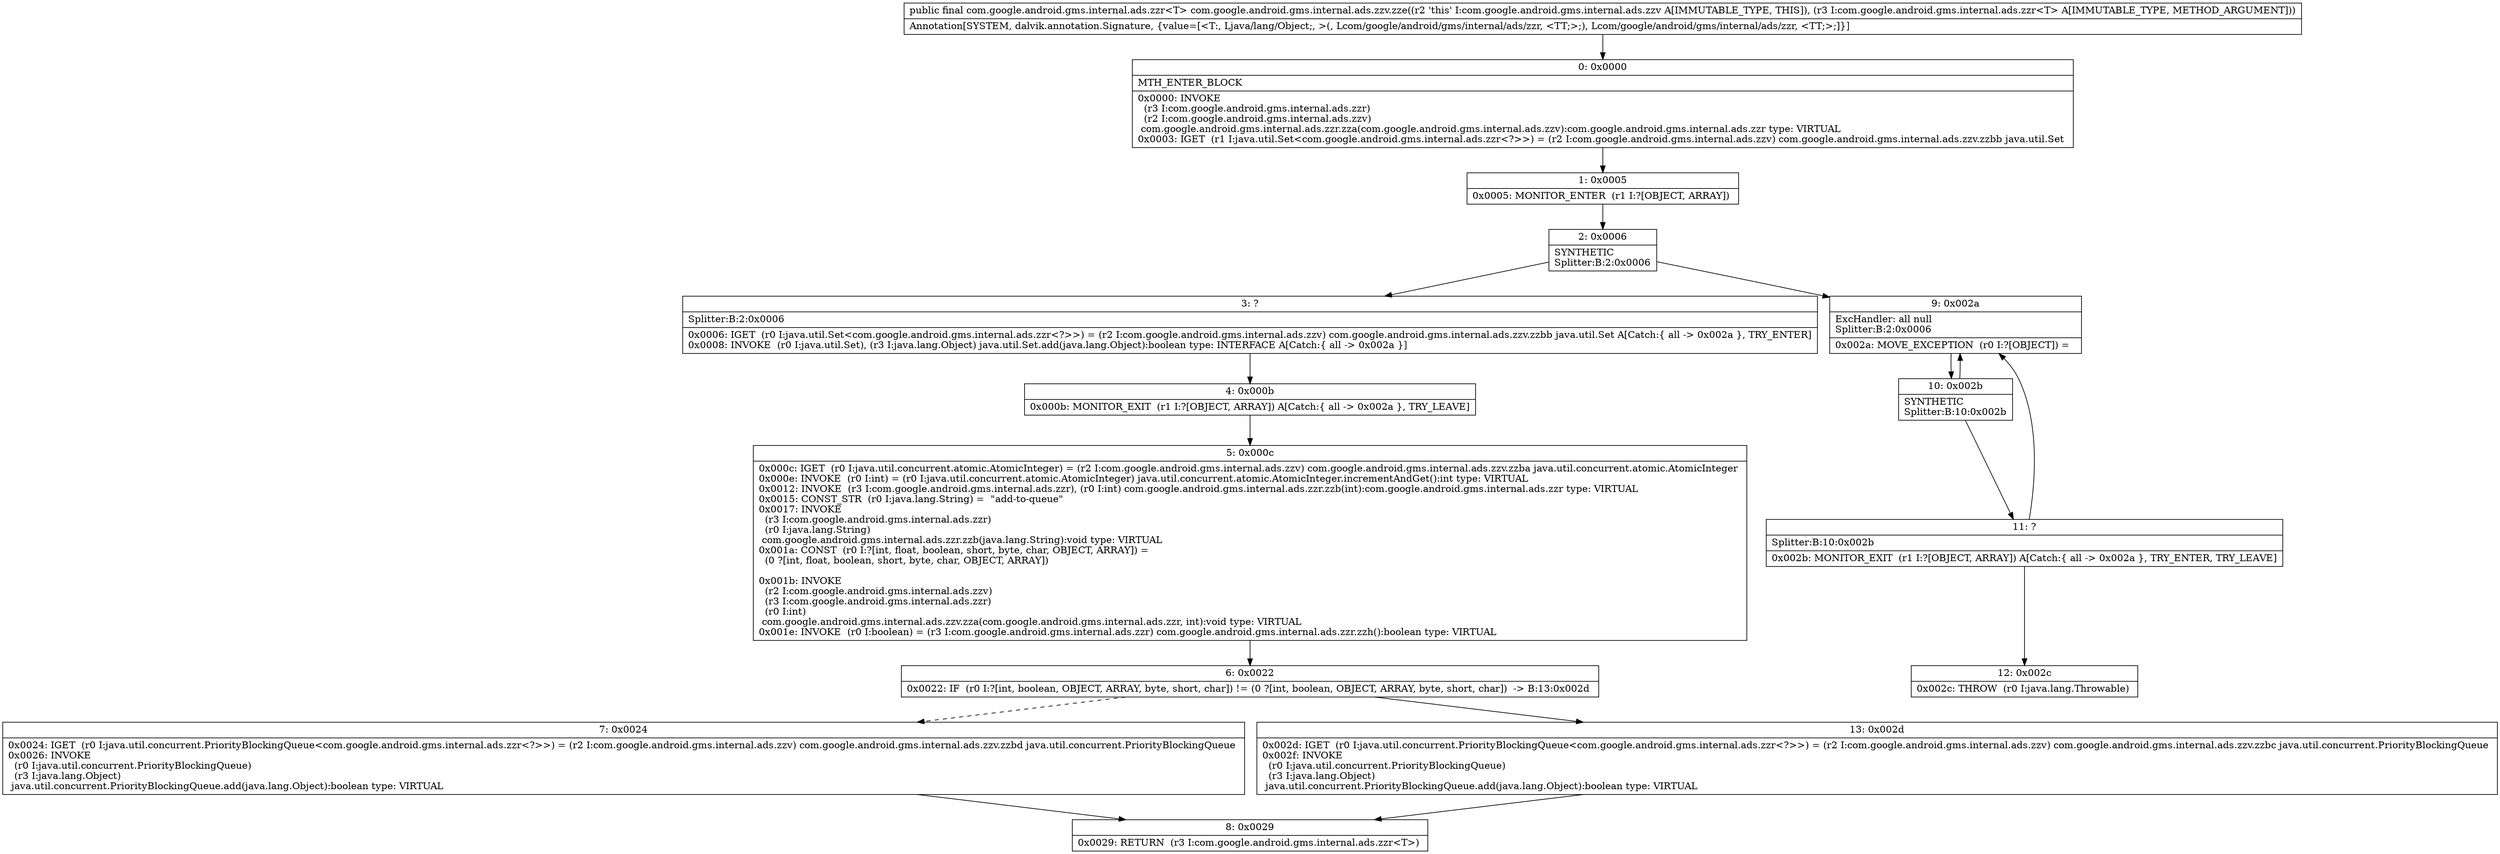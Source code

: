digraph "CFG forcom.google.android.gms.internal.ads.zzv.zze(Lcom\/google\/android\/gms\/internal\/ads\/zzr;)Lcom\/google\/android\/gms\/internal\/ads\/zzr;" {
Node_0 [shape=record,label="{0\:\ 0x0000|MTH_ENTER_BLOCK\l|0x0000: INVOKE  \l  (r3 I:com.google.android.gms.internal.ads.zzr)\l  (r2 I:com.google.android.gms.internal.ads.zzv)\l com.google.android.gms.internal.ads.zzr.zza(com.google.android.gms.internal.ads.zzv):com.google.android.gms.internal.ads.zzr type: VIRTUAL \l0x0003: IGET  (r1 I:java.util.Set\<com.google.android.gms.internal.ads.zzr\<?\>\>) = (r2 I:com.google.android.gms.internal.ads.zzv) com.google.android.gms.internal.ads.zzv.zzbb java.util.Set \l}"];
Node_1 [shape=record,label="{1\:\ 0x0005|0x0005: MONITOR_ENTER  (r1 I:?[OBJECT, ARRAY]) \l}"];
Node_2 [shape=record,label="{2\:\ 0x0006|SYNTHETIC\lSplitter:B:2:0x0006\l}"];
Node_3 [shape=record,label="{3\:\ ?|Splitter:B:2:0x0006\l|0x0006: IGET  (r0 I:java.util.Set\<com.google.android.gms.internal.ads.zzr\<?\>\>) = (r2 I:com.google.android.gms.internal.ads.zzv) com.google.android.gms.internal.ads.zzv.zzbb java.util.Set A[Catch:\{ all \-\> 0x002a \}, TRY_ENTER]\l0x0008: INVOKE  (r0 I:java.util.Set), (r3 I:java.lang.Object) java.util.Set.add(java.lang.Object):boolean type: INTERFACE A[Catch:\{ all \-\> 0x002a \}]\l}"];
Node_4 [shape=record,label="{4\:\ 0x000b|0x000b: MONITOR_EXIT  (r1 I:?[OBJECT, ARRAY]) A[Catch:\{ all \-\> 0x002a \}, TRY_LEAVE]\l}"];
Node_5 [shape=record,label="{5\:\ 0x000c|0x000c: IGET  (r0 I:java.util.concurrent.atomic.AtomicInteger) = (r2 I:com.google.android.gms.internal.ads.zzv) com.google.android.gms.internal.ads.zzv.zzba java.util.concurrent.atomic.AtomicInteger \l0x000e: INVOKE  (r0 I:int) = (r0 I:java.util.concurrent.atomic.AtomicInteger) java.util.concurrent.atomic.AtomicInteger.incrementAndGet():int type: VIRTUAL \l0x0012: INVOKE  (r3 I:com.google.android.gms.internal.ads.zzr), (r0 I:int) com.google.android.gms.internal.ads.zzr.zzb(int):com.google.android.gms.internal.ads.zzr type: VIRTUAL \l0x0015: CONST_STR  (r0 I:java.lang.String) =  \"add\-to\-queue\" \l0x0017: INVOKE  \l  (r3 I:com.google.android.gms.internal.ads.zzr)\l  (r0 I:java.lang.String)\l com.google.android.gms.internal.ads.zzr.zzb(java.lang.String):void type: VIRTUAL \l0x001a: CONST  (r0 I:?[int, float, boolean, short, byte, char, OBJECT, ARRAY]) = \l  (0 ?[int, float, boolean, short, byte, char, OBJECT, ARRAY])\l \l0x001b: INVOKE  \l  (r2 I:com.google.android.gms.internal.ads.zzv)\l  (r3 I:com.google.android.gms.internal.ads.zzr)\l  (r0 I:int)\l com.google.android.gms.internal.ads.zzv.zza(com.google.android.gms.internal.ads.zzr, int):void type: VIRTUAL \l0x001e: INVOKE  (r0 I:boolean) = (r3 I:com.google.android.gms.internal.ads.zzr) com.google.android.gms.internal.ads.zzr.zzh():boolean type: VIRTUAL \l}"];
Node_6 [shape=record,label="{6\:\ 0x0022|0x0022: IF  (r0 I:?[int, boolean, OBJECT, ARRAY, byte, short, char]) != (0 ?[int, boolean, OBJECT, ARRAY, byte, short, char])  \-\> B:13:0x002d \l}"];
Node_7 [shape=record,label="{7\:\ 0x0024|0x0024: IGET  (r0 I:java.util.concurrent.PriorityBlockingQueue\<com.google.android.gms.internal.ads.zzr\<?\>\>) = (r2 I:com.google.android.gms.internal.ads.zzv) com.google.android.gms.internal.ads.zzv.zzbd java.util.concurrent.PriorityBlockingQueue \l0x0026: INVOKE  \l  (r0 I:java.util.concurrent.PriorityBlockingQueue)\l  (r3 I:java.lang.Object)\l java.util.concurrent.PriorityBlockingQueue.add(java.lang.Object):boolean type: VIRTUAL \l}"];
Node_8 [shape=record,label="{8\:\ 0x0029|0x0029: RETURN  (r3 I:com.google.android.gms.internal.ads.zzr\<T\>) \l}"];
Node_9 [shape=record,label="{9\:\ 0x002a|ExcHandler: all null\lSplitter:B:2:0x0006\l|0x002a: MOVE_EXCEPTION  (r0 I:?[OBJECT]) =  \l}"];
Node_10 [shape=record,label="{10\:\ 0x002b|SYNTHETIC\lSplitter:B:10:0x002b\l}"];
Node_11 [shape=record,label="{11\:\ ?|Splitter:B:10:0x002b\l|0x002b: MONITOR_EXIT  (r1 I:?[OBJECT, ARRAY]) A[Catch:\{ all \-\> 0x002a \}, TRY_ENTER, TRY_LEAVE]\l}"];
Node_12 [shape=record,label="{12\:\ 0x002c|0x002c: THROW  (r0 I:java.lang.Throwable) \l}"];
Node_13 [shape=record,label="{13\:\ 0x002d|0x002d: IGET  (r0 I:java.util.concurrent.PriorityBlockingQueue\<com.google.android.gms.internal.ads.zzr\<?\>\>) = (r2 I:com.google.android.gms.internal.ads.zzv) com.google.android.gms.internal.ads.zzv.zzbc java.util.concurrent.PriorityBlockingQueue \l0x002f: INVOKE  \l  (r0 I:java.util.concurrent.PriorityBlockingQueue)\l  (r3 I:java.lang.Object)\l java.util.concurrent.PriorityBlockingQueue.add(java.lang.Object):boolean type: VIRTUAL \l}"];
MethodNode[shape=record,label="{public final com.google.android.gms.internal.ads.zzr\<T\> com.google.android.gms.internal.ads.zzv.zze((r2 'this' I:com.google.android.gms.internal.ads.zzv A[IMMUTABLE_TYPE, THIS]), (r3 I:com.google.android.gms.internal.ads.zzr\<T\> A[IMMUTABLE_TYPE, METHOD_ARGUMENT]))  | Annotation[SYSTEM, dalvik.annotation.Signature, \{value=[\<T:, Ljava\/lang\/Object;, \>(, Lcom\/google\/android\/gms\/internal\/ads\/zzr, \<TT;\>;), Lcom\/google\/android\/gms\/internal\/ads\/zzr, \<TT;\>;]\}]\l}"];
MethodNode -> Node_0;
Node_0 -> Node_1;
Node_1 -> Node_2;
Node_2 -> Node_3;
Node_2 -> Node_9;
Node_3 -> Node_4;
Node_4 -> Node_5;
Node_5 -> Node_6;
Node_6 -> Node_7[style=dashed];
Node_6 -> Node_13;
Node_7 -> Node_8;
Node_9 -> Node_10;
Node_10 -> Node_11;
Node_10 -> Node_9;
Node_11 -> Node_12;
Node_11 -> Node_9;
Node_13 -> Node_8;
}

